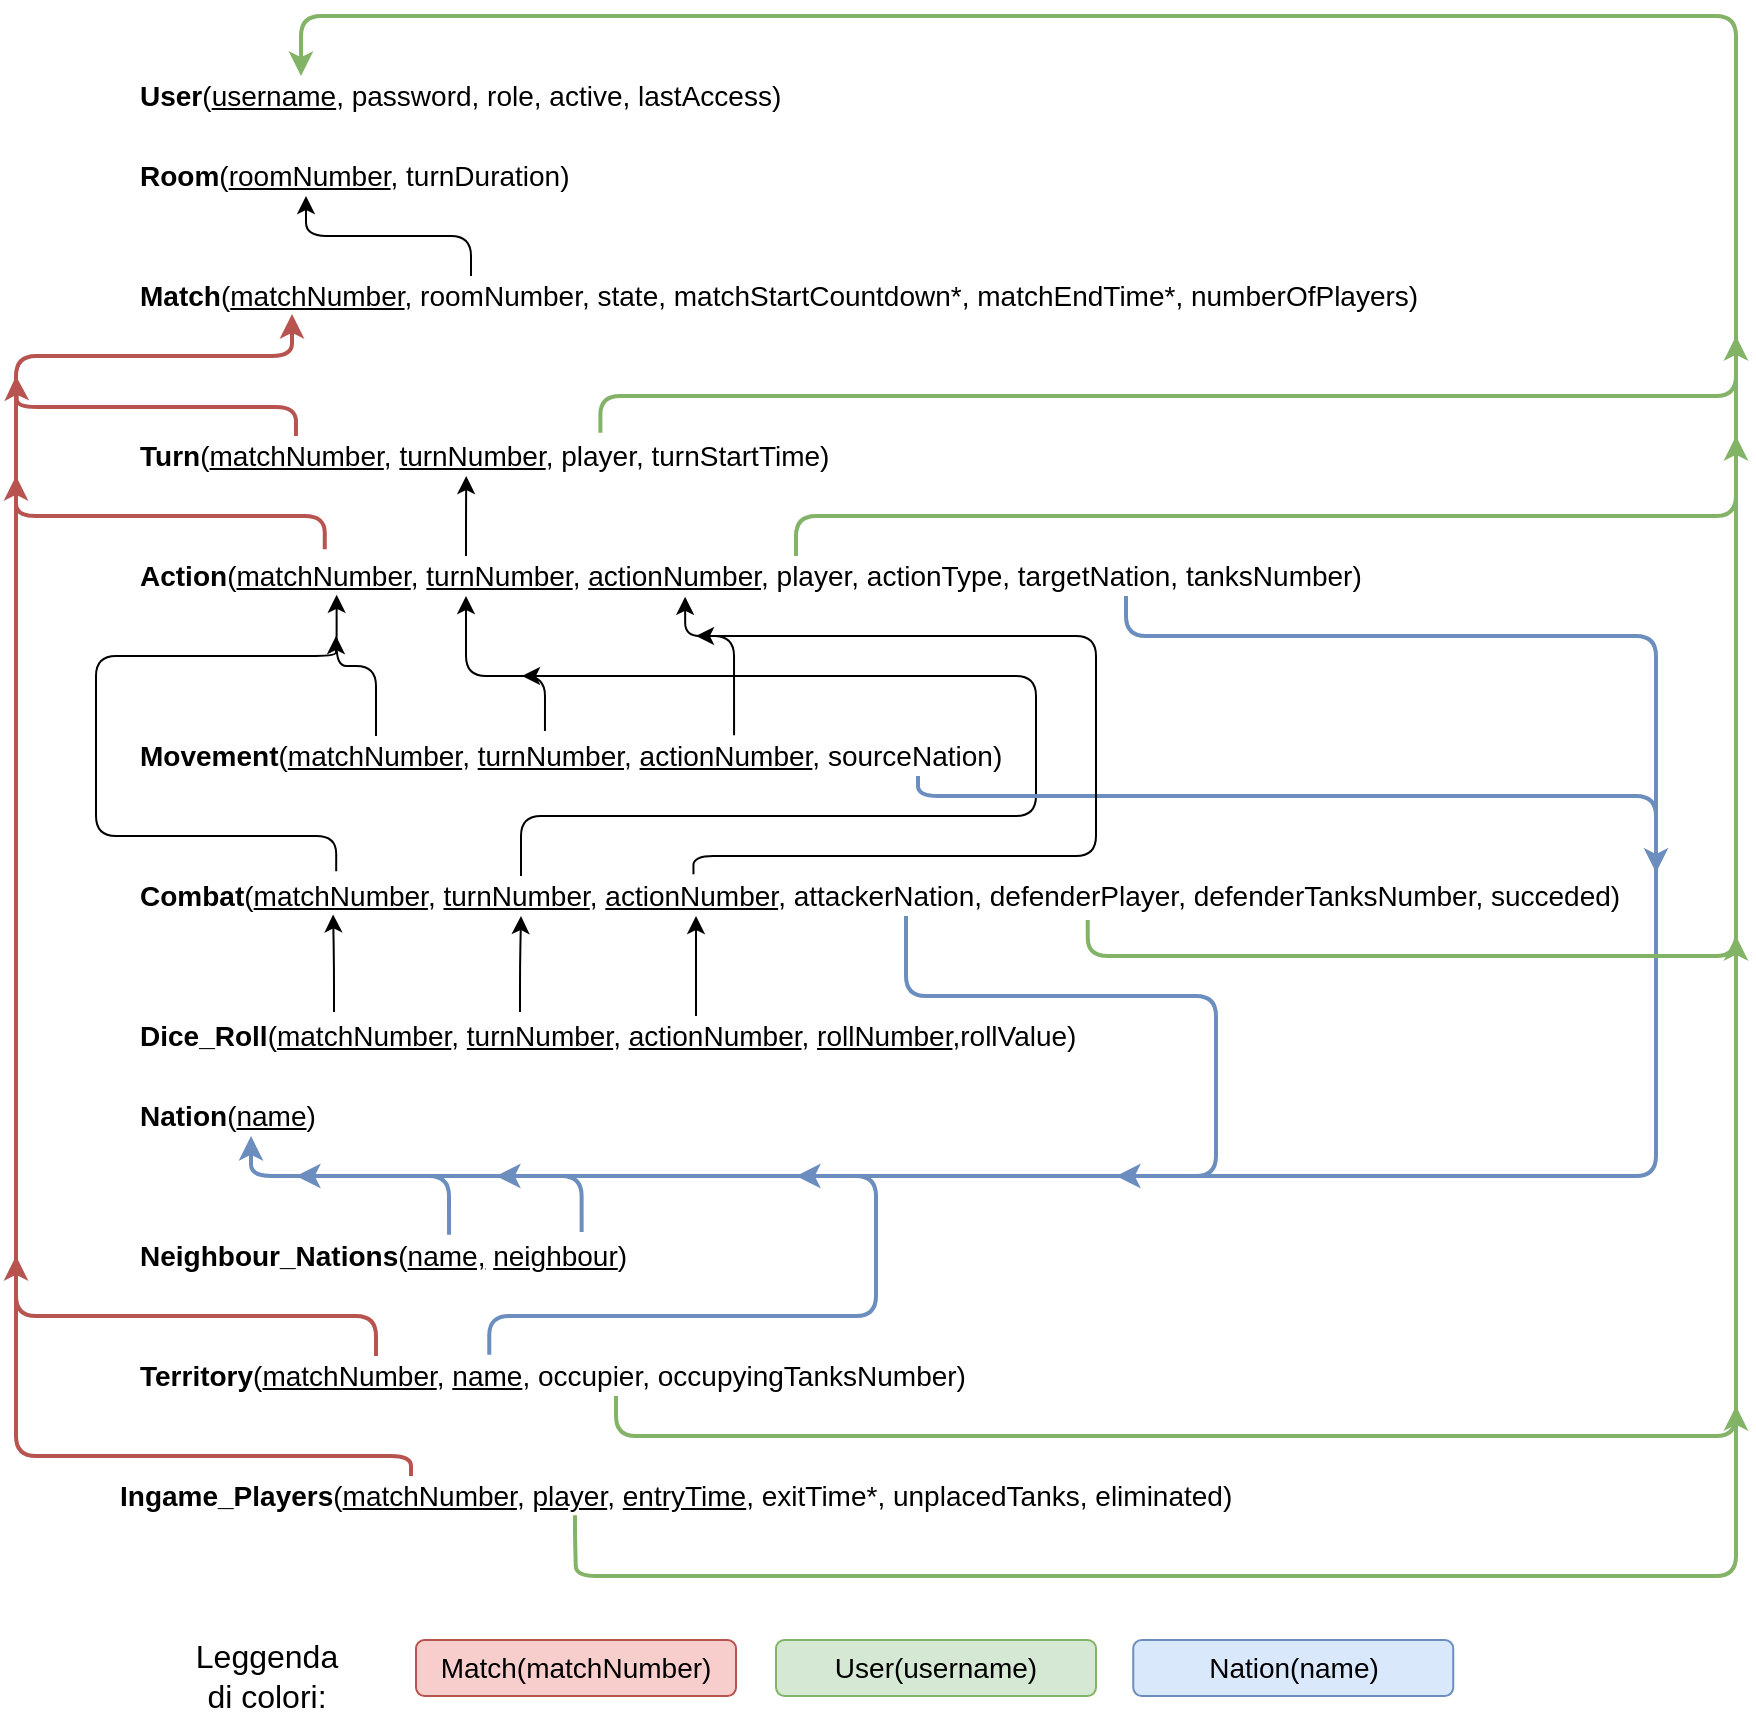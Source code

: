 <mxfile version="12.6.5" type="device"><diagram name="Page-1" id="e56a1550-8fbb-45ad-956c-1786394a9013"><mxGraphModel dx="677" dy="391" grid="1" gridSize="10" guides="1" tooltips="1" connect="1" arrows="1" fold="1" page="1" pageScale="1" pageWidth="1100" pageHeight="850" background="#ffffff" math="0" shadow="0"><root><mxCell id="0"/><mxCell id="1" parent="0"/><mxCell id="mHQHZusFQUR9w6M7AQ0I-1" value="&lt;b style=&quot;font-size: 14px&quot;&gt;User&lt;/b&gt;(&lt;u style=&quot;font-size: 14px&quot;&gt;username&lt;/u&gt;, password, role, active, lastAccess)" style="text;html=1;strokeColor=none;fillColor=none;align=left;verticalAlign=middle;whiteSpace=wrap;rounded=0;fontSize=14;" vertex="1" parent="1"><mxGeometry x="160" y="120" width="330" height="20" as="geometry"/></mxCell><mxCell id="mHQHZusFQUR9w6M7AQ0I-3" value="&lt;b style=&quot;font-size: 14px&quot;&gt;Room&lt;/b&gt;(&lt;u&gt;roomNumber&lt;/u&gt;, turnDuration)" style="text;html=1;strokeColor=none;fillColor=none;align=left;verticalAlign=middle;whiteSpace=wrap;rounded=0;fontSize=14;" vertex="1" parent="1"><mxGeometry x="160" y="160" width="340" height="20" as="geometry"/></mxCell><mxCell id="mHQHZusFQUR9w6M7AQ0I-30" style="edgeStyle=orthogonalEdgeStyle;rounded=1;orthogonalLoop=1;jettySize=auto;html=1;exitX=0.25;exitY=0;exitDx=0;exitDy=0;entryX=0.25;entryY=1;entryDx=0;entryDy=0;strokeColor=#000000;fontSize=14;" edge="1" parent="1" source="mHQHZusFQUR9w6M7AQ0I-4" target="mHQHZusFQUR9w6M7AQ0I-3"><mxGeometry relative="1" as="geometry"><Array as="points"><mxPoint x="327" y="200"/><mxPoint x="245" y="200"/></Array></mxGeometry></mxCell><mxCell id="mHQHZusFQUR9w6M7AQ0I-4" value="&lt;b style=&quot;font-size: 14px&quot;&gt;Match&lt;/b&gt;(&lt;u&gt;matchNumber&lt;/u&gt;, roomNumber, state, matchStartCountdown*, matchEndTime*, numberOfPlayers)" style="text;html=1;strokeColor=none;fillColor=none;align=left;verticalAlign=middle;whiteSpace=wrap;rounded=0;fontSize=14;" vertex="1" parent="1"><mxGeometry x="160" y="220" width="670" height="20" as="geometry"/></mxCell><mxCell id="mHQHZusFQUR9w6M7AQ0I-6" value="&lt;b style=&quot;font-size: 14px&quot;&gt;Turn&lt;/b&gt;(&lt;u style=&quot;font-size: 14px&quot;&gt;matchNumber&lt;/u&gt;, &lt;u&gt;turnNumber&lt;/u&gt;, player, turnStartTime)" style="text;html=1;strokeColor=none;fillColor=none;align=left;verticalAlign=middle;whiteSpace=wrap;rounded=0;fontSize=14;" vertex="1" parent="1"><mxGeometry x="160" y="300" width="430" height="20" as="geometry"/></mxCell><mxCell id="mHQHZusFQUR9w6M7AQ0I-28" style="edgeStyle=orthogonalEdgeStyle;rounded=1;orthogonalLoop=1;jettySize=auto;html=1;exitX=0.25;exitY=0;exitDx=0;exitDy=0;entryX=0.384;entryY=1;entryDx=0;entryDy=0;entryPerimeter=0;strokeColor=#000000;fontSize=14;" edge="1" parent="1" source="mHQHZusFQUR9w6M7AQ0I-7" target="mHQHZusFQUR9w6M7AQ0I-6"><mxGeometry relative="1" as="geometry"/></mxCell><mxCell id="mHQHZusFQUR9w6M7AQ0I-38" style="edgeStyle=orthogonalEdgeStyle;rounded=1;orthogonalLoop=1;jettySize=auto;html=1;exitX=0.75;exitY=1;exitDx=0;exitDy=0;strokeColor=#6c8ebf;fontSize=14;fillColor=#dae8fc;strokeWidth=2;" edge="1" parent="1" source="mHQHZusFQUR9w6M7AQ0I-7"><mxGeometry relative="1" as="geometry"><mxPoint x="920" y="518.333" as="targetPoint"/><Array as="points"><mxPoint x="655" y="400"/><mxPoint x="920" y="400"/></Array></mxGeometry></mxCell><mxCell id="mHQHZusFQUR9w6M7AQ0I-40" style="edgeStyle=orthogonalEdgeStyle;rounded=1;orthogonalLoop=1;jettySize=auto;html=1;exitX=0.5;exitY=0;exitDx=0;exitDy=0;strokeColor=#82b366;strokeWidth=2;fontSize=14;fillColor=#d5e8d4;" edge="1" parent="1" source="mHQHZusFQUR9w6M7AQ0I-7"><mxGeometry relative="1" as="geometry"><mxPoint x="960" y="300" as="targetPoint"/><Array as="points"><mxPoint x="490" y="340"/><mxPoint x="960" y="340"/></Array></mxGeometry></mxCell><mxCell id="mHQHZusFQUR9w6M7AQ0I-7" value="&lt;b style=&quot;font-size: 14px&quot;&gt;Action&lt;/b&gt;(&lt;u style=&quot;font-size: 14px&quot;&gt;matchNumber&lt;/u&gt;, &lt;u&gt;turnNumber&lt;/u&gt;, &lt;u&gt;actionNumber&lt;/u&gt;, player, actionType, targetNation, tanksNumber)" style="text;html=1;strokeColor=none;fillColor=none;align=left;verticalAlign=middle;whiteSpace=wrap;rounded=0;fontSize=14;" vertex="1" parent="1"><mxGeometry x="160" y="360" width="660" height="20" as="geometry"/></mxCell><mxCell id="mHQHZusFQUR9w6M7AQ0I-42" style="edgeStyle=orthogonalEdgeStyle;rounded=1;orthogonalLoop=1;jettySize=auto;html=1;exitX=0.25;exitY=0;exitDx=0;exitDy=0;entryX=0.152;entryY=0.969;entryDx=0;entryDy=0;entryPerimeter=0;strokeColor=#000000;strokeWidth=1;fontSize=14;" edge="1" parent="1" source="mHQHZusFQUR9w6M7AQ0I-8" target="mHQHZusFQUR9w6M7AQ0I-7"><mxGeometry relative="1" as="geometry"/></mxCell><mxCell id="mHQHZusFQUR9w6M7AQ0I-8" value="&lt;b&gt;Movement&lt;/b&gt;(&lt;u&gt;matchNumber&lt;/u&gt;,&amp;nbsp;&lt;u&gt;turnNumber&lt;/u&gt;,&amp;nbsp;&lt;u&gt;actionNumber&lt;/u&gt;, sourceNation)" style="text;html=1;strokeColor=none;fillColor=none;align=left;verticalAlign=middle;whiteSpace=wrap;rounded=0;fontSize=14;" vertex="1" parent="1"><mxGeometry x="160" y="450" width="480" height="20" as="geometry"/></mxCell><mxCell id="mHQHZusFQUR9w6M7AQ0I-33" style="edgeStyle=orthogonalEdgeStyle;rounded=1;orthogonalLoop=1;jettySize=auto;html=1;exitX=0.25;exitY=0;exitDx=0;exitDy=0;strokeColor=#000000;fontSize=14;" edge="1" parent="1" source="mHQHZusFQUR9w6M7AQ0I-9"><mxGeometry relative="1" as="geometry"><mxPoint x="353" y="420" as="targetPoint"/><Array as="points"><mxPoint x="353" y="490"/><mxPoint x="610" y="490"/><mxPoint x="610" y="420"/></Array></mxGeometry></mxCell><mxCell id="mHQHZusFQUR9w6M7AQ0I-36" style="edgeStyle=orthogonalEdgeStyle;rounded=1;orthogonalLoop=1;jettySize=auto;html=1;exitX=0.5;exitY=1;exitDx=0;exitDy=0;strokeColor=#6c8ebf;fontSize=14;fillColor=#dae8fc;entryX=0.5;entryY=1;entryDx=0;entryDy=0;strokeWidth=2;" edge="1" parent="1" source="mHQHZusFQUR9w6M7AQ0I-9" target="mHQHZusFQUR9w6M7AQ0I-11"><mxGeometry relative="1" as="geometry"><mxPoint x="760" y="1080" as="targetPoint"/><Array as="points"><mxPoint x="545" y="580"/><mxPoint x="700" y="580"/><mxPoint x="700" y="670"/><mxPoint x="218" y="670"/></Array></mxGeometry></mxCell><mxCell id="mHQHZusFQUR9w6M7AQ0I-9" value="&lt;b&gt;Combat&lt;/b&gt;(&lt;u&gt;matchNumber&lt;/u&gt;,&amp;nbsp;&lt;u&gt;turnNumber&lt;/u&gt;,&amp;nbsp;&lt;u&gt;actionNumber&lt;/u&gt;, attackerNation, defenderPlayer, defenderTanksNumber, succeded)" style="text;html=1;strokeColor=none;fillColor=none;align=left;verticalAlign=middle;whiteSpace=wrap;rounded=0;fontSize=14;" vertex="1" parent="1"><mxGeometry x="160" y="520" width="770" height="20" as="geometry"/></mxCell><mxCell id="mHQHZusFQUR9w6M7AQ0I-10" value="&lt;b&gt;Dice_Roll&lt;/b&gt;(&lt;u&gt;matchNumber&lt;/u&gt;,&amp;nbsp;&lt;u&gt;turnNumber&lt;/u&gt;,&amp;nbsp;&lt;u&gt;actionNumber&lt;/u&gt;, &lt;u&gt;rollNumber&lt;/u&gt;,rollValue)" style="text;html=1;strokeColor=none;fillColor=none;align=left;verticalAlign=middle;whiteSpace=wrap;rounded=0;fontSize=14;" vertex="1" parent="1"><mxGeometry x="160" y="590" width="480" height="20" as="geometry"/></mxCell><mxCell id="mHQHZusFQUR9w6M7AQ0I-11" value="&lt;b&gt;Nation&lt;/b&gt;(&lt;u&gt;name&lt;/u&gt;)" style="text;html=1;strokeColor=none;fillColor=none;align=left;verticalAlign=middle;whiteSpace=wrap;rounded=0;fontSize=14;" vertex="1" parent="1"><mxGeometry x="160" y="630" width="115" height="20" as="geometry"/></mxCell><mxCell id="mHQHZusFQUR9w6M7AQ0I-18" style="edgeStyle=orthogonalEdgeStyle;rounded=1;orthogonalLoop=1;jettySize=auto;html=1;exitX=0.25;exitY=0;exitDx=0;exitDy=0;fontSize=14;fillColor=#f8cecc;strokeColor=#b85450;strokeWidth=2;" edge="1" parent="1" source="mHQHZusFQUR9w6M7AQ0I-12"><mxGeometry relative="1" as="geometry"><mxPoint x="100" y="710" as="targetPoint"/><Array as="points"><mxPoint x="280" y="740"/><mxPoint x="100" y="740"/></Array></mxGeometry></mxCell><mxCell id="mHQHZusFQUR9w6M7AQ0I-47" style="edgeStyle=orthogonalEdgeStyle;rounded=1;orthogonalLoop=1;jettySize=auto;html=1;exitX=0.5;exitY=1;exitDx=0;exitDy=0;strokeColor=#82b366;strokeWidth=2;fontSize=14;fillColor=#d5e8d4;" edge="1" parent="1" source="mHQHZusFQUR9w6M7AQ0I-12"><mxGeometry relative="1" as="geometry"><mxPoint x="960" y="550" as="targetPoint"/><Array as="points"><mxPoint x="400" y="800"/><mxPoint x="960" y="800"/></Array></mxGeometry></mxCell><mxCell id="mHQHZusFQUR9w6M7AQ0I-12" value="&lt;b&gt;Territory&lt;/b&gt;(&lt;u&gt;matchNumber&lt;/u&gt;,&amp;nbsp;&lt;u&gt;name&lt;/u&gt;,&amp;nbsp;occupier, occupyingTanksNumber)" style="text;html=1;strokeColor=none;fillColor=none;align=left;verticalAlign=middle;whiteSpace=wrap;rounded=0;fontSize=14;" vertex="1" parent="1"><mxGeometry x="160" y="760" width="480" height="20" as="geometry"/></mxCell><mxCell id="mHQHZusFQUR9w6M7AQ0I-14" value="&lt;b&gt;Ingame_Players&lt;/b&gt;(&lt;u&gt;matchNumber&lt;/u&gt;,&amp;nbsp;&lt;u&gt;player&lt;/u&gt;,&amp;nbsp;&lt;u&gt;entryTime&lt;/u&gt;, exitTime*, unplacedTanks, eliminated)" style="text;html=1;strokeColor=none;fillColor=none;align=left;verticalAlign=middle;whiteSpace=wrap;rounded=0;fontSize=14;" vertex="1" parent="1"><mxGeometry x="150" y="820" width="590" height="20" as="geometry"/></mxCell><mxCell id="mHQHZusFQUR9w6M7AQ0I-26" style="edgeStyle=orthogonalEdgeStyle;rounded=1;orthogonalLoop=1;jettySize=auto;html=1;exitX=0.857;exitY=-0.102;exitDx=0;exitDy=0;fontSize=14;fillColor=#dae8fc;strokeColor=#6c8ebf;exitPerimeter=0;strokeWidth=2;" edge="1" parent="1" source="mHQHZusFQUR9w6M7AQ0I-15"><mxGeometry relative="1" as="geometry"><mxPoint x="340" y="670" as="targetPoint"/><Array as="points"><mxPoint x="383" y="670"/></Array></mxGeometry></mxCell><mxCell id="mHQHZusFQUR9w6M7AQ0I-45" style="edgeStyle=orthogonalEdgeStyle;rounded=1;orthogonalLoop=1;jettySize=auto;html=1;exitX=0.602;exitY=-0.031;exitDx=0;exitDy=0;strokeColor=#6c8ebf;strokeWidth=2;fontSize=14;exitPerimeter=0;fillColor=#dae8fc;" edge="1" parent="1" source="mHQHZusFQUR9w6M7AQ0I-15"><mxGeometry relative="1" as="geometry"><mxPoint x="240" y="670" as="targetPoint"/><Array as="points"><mxPoint x="317" y="670"/></Array></mxGeometry></mxCell><mxCell id="mHQHZusFQUR9w6M7AQ0I-15" value="&lt;b&gt;Neighbour_Nations&lt;/b&gt;(&lt;u&gt;name,&lt;/u&gt; &lt;u&gt;neighbour&lt;/u&gt;)" style="text;html=1;strokeColor=none;fillColor=none;align=left;verticalAlign=middle;whiteSpace=wrap;rounded=0;fontSize=14;" vertex="1" parent="1"><mxGeometry x="160" y="700" width="260" height="20" as="geometry"/></mxCell><mxCell id="mHQHZusFQUR9w6M7AQ0I-17" value="" style="endArrow=classic;html=1;fontSize=14;edgeStyle=orthogonalEdgeStyle;fillColor=#f8cecc;strokeColor=#b85450;exitX=0.25;exitY=0;exitDx=0;exitDy=0;strokeWidth=2;" edge="1" parent="1" source="mHQHZusFQUR9w6M7AQ0I-14"><mxGeometry width="50" height="50" relative="1" as="geometry"><mxPoint x="320" y="1240" as="sourcePoint"/><mxPoint x="238" y="239" as="targetPoint"/><Array as="points"><mxPoint x="297" y="810"/><mxPoint x="100" y="810"/><mxPoint x="100" y="260"/><mxPoint x="238" y="260"/></Array></mxGeometry></mxCell><mxCell id="mHQHZusFQUR9w6M7AQ0I-22" value="" style="endArrow=classic;html=1;fontSize=14;edgeStyle=orthogonalEdgeStyle;exitX=0.186;exitY=0;exitDx=0;exitDy=0;exitPerimeter=0;fillColor=#f8cecc;strokeColor=#b85450;strokeWidth=2;" edge="1" parent="1" source="mHQHZusFQUR9w6M7AQ0I-6"><mxGeometry width="50" height="50" relative="1" as="geometry"><mxPoint x="120" y="410" as="sourcePoint"/><mxPoint x="100" y="270" as="targetPoint"/></mxGeometry></mxCell><mxCell id="mHQHZusFQUR9w6M7AQ0I-23" value="" style="endArrow=classic;html=1;fontSize=14;exitX=0.143;exitY=-0.167;exitDx=0;exitDy=0;exitPerimeter=0;edgeStyle=orthogonalEdgeStyle;fillColor=#f8cecc;strokeColor=#b85450;strokeWidth=2;" edge="1" parent="1" source="mHQHZusFQUR9w6M7AQ0I-7"><mxGeometry width="50" height="50" relative="1" as="geometry"><mxPoint x="190" y="500" as="sourcePoint"/><mxPoint x="100" y="320" as="targetPoint"/><Array as="points"><mxPoint x="254" y="340"/><mxPoint x="100" y="340"/></Array></mxGeometry></mxCell><mxCell id="mHQHZusFQUR9w6M7AQ0I-31" value="" style="endArrow=classic;html=1;strokeColor=#82b366;fontSize=14;exitX=0.54;exitY=-0.083;exitDx=0;exitDy=0;exitPerimeter=0;edgeStyle=orthogonalEdgeStyle;entryX=0.25;entryY=0;entryDx=0;entryDy=0;fillColor=#d5e8d4;strokeWidth=2;" edge="1" parent="1" source="mHQHZusFQUR9w6M7AQ0I-6" target="mHQHZusFQUR9w6M7AQ0I-1"><mxGeometry width="50" height="50" relative="1" as="geometry"><mxPoint x="760" y="390" as="sourcePoint"/><mxPoint x="810" y="340" as="targetPoint"/><Array as="points"><mxPoint x="392" y="280"/><mxPoint x="960" y="280"/><mxPoint x="960" y="90"/><mxPoint x="243" y="90"/></Array></mxGeometry></mxCell><mxCell id="mHQHZusFQUR9w6M7AQ0I-32" value="" style="endArrow=classic;html=1;strokeColor=#000000;fontSize=14;entryX=0.25;entryY=1;entryDx=0;entryDy=0;exitX=0.426;exitY=-0.125;exitDx=0;exitDy=0;exitPerimeter=0;edgeStyle=orthogonalEdgeStyle;" edge="1" parent="1" source="mHQHZusFQUR9w6M7AQ0I-8" target="mHQHZusFQUR9w6M7AQ0I-7"><mxGeometry width="50" height="50" relative="1" as="geometry"><mxPoint x="350" y="610" as="sourcePoint"/><mxPoint x="400" y="560" as="targetPoint"/><Array as="points"><mxPoint x="365" y="420"/><mxPoint x="325" y="420"/></Array></mxGeometry></mxCell><mxCell id="mHQHZusFQUR9w6M7AQ0I-34" value="" style="endArrow=classic;html=1;strokeColor=#000000;fontSize=14;entryX=0.25;entryY=1;entryDx=0;entryDy=0;edgeStyle=orthogonalEdgeStyle;" edge="1" parent="1" target="mHQHZusFQUR9w6M7AQ0I-9"><mxGeometry width="50" height="50" relative="1" as="geometry"><mxPoint x="352" y="588" as="sourcePoint"/><mxPoint x="400" y="810" as="targetPoint"/><Array as="points"><mxPoint x="352" y="565"/><mxPoint x="353" y="565"/></Array></mxGeometry></mxCell><mxCell id="mHQHZusFQUR9w6M7AQ0I-35" value="" style="endArrow=classic;html=1;strokeColor=#000000;fontSize=14;entryX=0.25;entryY=1;entryDx=0;entryDy=0;" edge="1" parent="1"><mxGeometry width="50" height="50" relative="1" as="geometry"><mxPoint x="440" y="590" as="sourcePoint"/><mxPoint x="440.0" y="540" as="targetPoint"/></mxGeometry></mxCell><mxCell id="mHQHZusFQUR9w6M7AQ0I-37" value="" style="endArrow=classic;html=1;strokeColor=#6c8ebf;fontSize=14;edgeStyle=orthogonalEdgeStyle;fillColor=#dae8fc;strokeWidth=2;" edge="1" parent="1"><mxGeometry width="50" height="50" relative="1" as="geometry"><mxPoint x="551" y="470" as="sourcePoint"/><mxPoint x="650" y="670" as="targetPoint"/><Array as="points"><mxPoint x="551" y="480"/><mxPoint x="920" y="480"/><mxPoint x="920" y="670"/></Array></mxGeometry></mxCell><mxCell id="mHQHZusFQUR9w6M7AQ0I-39" value="" style="endArrow=classic;html=1;strokeColor=#82b366;fontSize=14;exitX=0.618;exitY=1.1;exitDx=0;exitDy=0;exitPerimeter=0;fillColor=#d5e8d4;edgeStyle=orthogonalEdgeStyle;strokeWidth=2;" edge="1" parent="1" source="mHQHZusFQUR9w6M7AQ0I-9"><mxGeometry width="50" height="50" relative="1" as="geometry"><mxPoint x="620" y="850" as="sourcePoint"/><mxPoint x="960" y="250" as="targetPoint"/><Array as="points"><mxPoint x="636" y="560"/><mxPoint x="960" y="560"/><mxPoint x="960" y="270"/></Array></mxGeometry></mxCell><mxCell id="mHQHZusFQUR9w6M7AQ0I-41" value="" style="endArrow=classic;html=1;strokeWidth=1;fontSize=14;entryX=0.416;entryY=1.02;entryDx=0;entryDy=0;entryPerimeter=0;exitX=0.623;exitY=-0.02;exitDx=0;exitDy=0;exitPerimeter=0;edgeStyle=orthogonalEdgeStyle;" edge="1" parent="1" source="mHQHZusFQUR9w6M7AQ0I-8" target="mHQHZusFQUR9w6M7AQ0I-7"><mxGeometry width="50" height="50" relative="1" as="geometry"><mxPoint x="450" y="620" as="sourcePoint"/><mxPoint x="500" y="570" as="targetPoint"/><Array as="points"><mxPoint x="459" y="400"/><mxPoint x="435" y="400"/></Array></mxGeometry></mxCell><mxCell id="mHQHZusFQUR9w6M7AQ0I-43" value="" style="endArrow=classic;html=1;strokeColor=#000000;strokeWidth=1;fontSize=14;exitX=0.13;exitY=-0.117;exitDx=0;exitDy=0;exitPerimeter=0;edgeStyle=orthogonalEdgeStyle;" edge="1" parent="1" source="mHQHZusFQUR9w6M7AQ0I-9"><mxGeometry width="50" height="50" relative="1" as="geometry"><mxPoint x="260" y="740" as="sourcePoint"/><mxPoint x="260" y="400" as="targetPoint"/><Array as="points"><mxPoint x="260" y="500"/><mxPoint x="140" y="500"/><mxPoint x="140" y="410"/><mxPoint x="260" y="410"/></Array></mxGeometry></mxCell><mxCell id="mHQHZusFQUR9w6M7AQ0I-44" value="" style="endArrow=classic;html=1;strokeColor=#000000;strokeWidth=1;fontSize=14;exitX=0.362;exitY=-0.042;exitDx=0;exitDy=0;exitPerimeter=0;edgeStyle=orthogonalEdgeStyle;" edge="1" parent="1" source="mHQHZusFQUR9w6M7AQ0I-9"><mxGeometry width="50" height="50" relative="1" as="geometry"><mxPoint x="520" y="600" as="sourcePoint"/><mxPoint x="440" y="400" as="targetPoint"/><Array as="points"><mxPoint x="439" y="510"/><mxPoint x="640" y="510"/><mxPoint x="640" y="400"/></Array></mxGeometry></mxCell><mxCell id="mHQHZusFQUR9w6M7AQ0I-46" value="" style="endArrow=classic;html=1;strokeColor=#6c8ebf;strokeWidth=2;fontSize=14;exitX=0.368;exitY=-0.031;exitDx=0;exitDy=0;exitPerimeter=0;edgeStyle=orthogonalEdgeStyle;fillColor=#dae8fc;" edge="1" parent="1" source="mHQHZusFQUR9w6M7AQ0I-12"><mxGeometry width="50" height="50" relative="1" as="geometry"><mxPoint x="330" y="1210" as="sourcePoint"/><mxPoint x="490" y="670" as="targetPoint"/><Array as="points"><mxPoint x="337" y="740"/><mxPoint x="530" y="740"/><mxPoint x="530" y="670"/></Array></mxGeometry></mxCell><mxCell id="mHQHZusFQUR9w6M7AQ0I-48" value="" style="endArrow=classic;html=1;strokeColor=#82b366;strokeWidth=2;fontSize=14;edgeStyle=orthogonalEdgeStyle;fillColor=#d5e8d4;exitX=0.389;exitY=0.98;exitDx=0;exitDy=0;exitPerimeter=0;" edge="1" parent="1" source="mHQHZusFQUR9w6M7AQ0I-14"><mxGeometry width="50" height="50" relative="1" as="geometry"><mxPoint x="380" y="850" as="sourcePoint"/><mxPoint x="960" y="785" as="targetPoint"/><Array as="points"><mxPoint x="380" y="850"/><mxPoint x="380" y="870"/><mxPoint x="830" y="870"/></Array></mxGeometry></mxCell><mxCell id="mHQHZusFQUR9w6M7AQ0I-49" value="&lt;span class=&quot;ILfuVd&quot; style=&quot;font-size: medium ; white-space: normal&quot;&gt;&lt;span class=&quot;hgKElc&quot;&gt;Leggenda di colori:&lt;b&gt;&lt;/b&gt;&lt;/span&gt;&lt;/span&gt;" style="text;html=1;align=center;verticalAlign=middle;resizable=0;points=[];autosize=1;fontSize=14;" vertex="1" parent="1"><mxGeometry x="150" y="910" width="150" height="20" as="geometry"/></mxCell><mxCell id="mHQHZusFQUR9w6M7AQ0I-50" value="Match(matchNumber)" style="rounded=1;whiteSpace=wrap;html=1;fontSize=14;align=center;fillColor=#f8cecc;strokeColor=#b85450;" vertex="1" parent="1"><mxGeometry x="300" y="902" width="160" height="28" as="geometry"/></mxCell><mxCell id="mHQHZusFQUR9w6M7AQ0I-51" value="User(username)" style="rounded=1;whiteSpace=wrap;html=1;fontSize=14;align=center;fillColor=#d5e8d4;strokeColor=#82b366;" vertex="1" parent="1"><mxGeometry x="480" y="902" width="160" height="28" as="geometry"/></mxCell><mxCell id="mHQHZusFQUR9w6M7AQ0I-52" value="Nation(name)" style="rounded=1;whiteSpace=wrap;html=1;fontSize=14;align=center;fillColor=#dae8fc;strokeColor=#6c8ebf;" vertex="1" parent="1"><mxGeometry x="658.62" y="902" width="160" height="28" as="geometry"/></mxCell><mxCell id="mHQHZusFQUR9w6M7AQ0I-54" value="" style="endArrow=classic;html=1;strokeColor=#000000;fontSize=14;entryX=0.128;entryY=0.96;entryDx=0;entryDy=0;entryPerimeter=0;edgeStyle=orthogonalEdgeStyle;" edge="1" parent="1" target="mHQHZusFQUR9w6M7AQ0I-9"><mxGeometry width="50" height="50" relative="1" as="geometry"><mxPoint x="259" y="588" as="sourcePoint"/><mxPoint x="450.0" y="550" as="targetPoint"/><Array as="points"><mxPoint x="259" y="588"/><mxPoint x="259" y="565"/><mxPoint x="259" y="565"/></Array></mxGeometry></mxCell></root></mxGraphModel></diagram></mxfile>